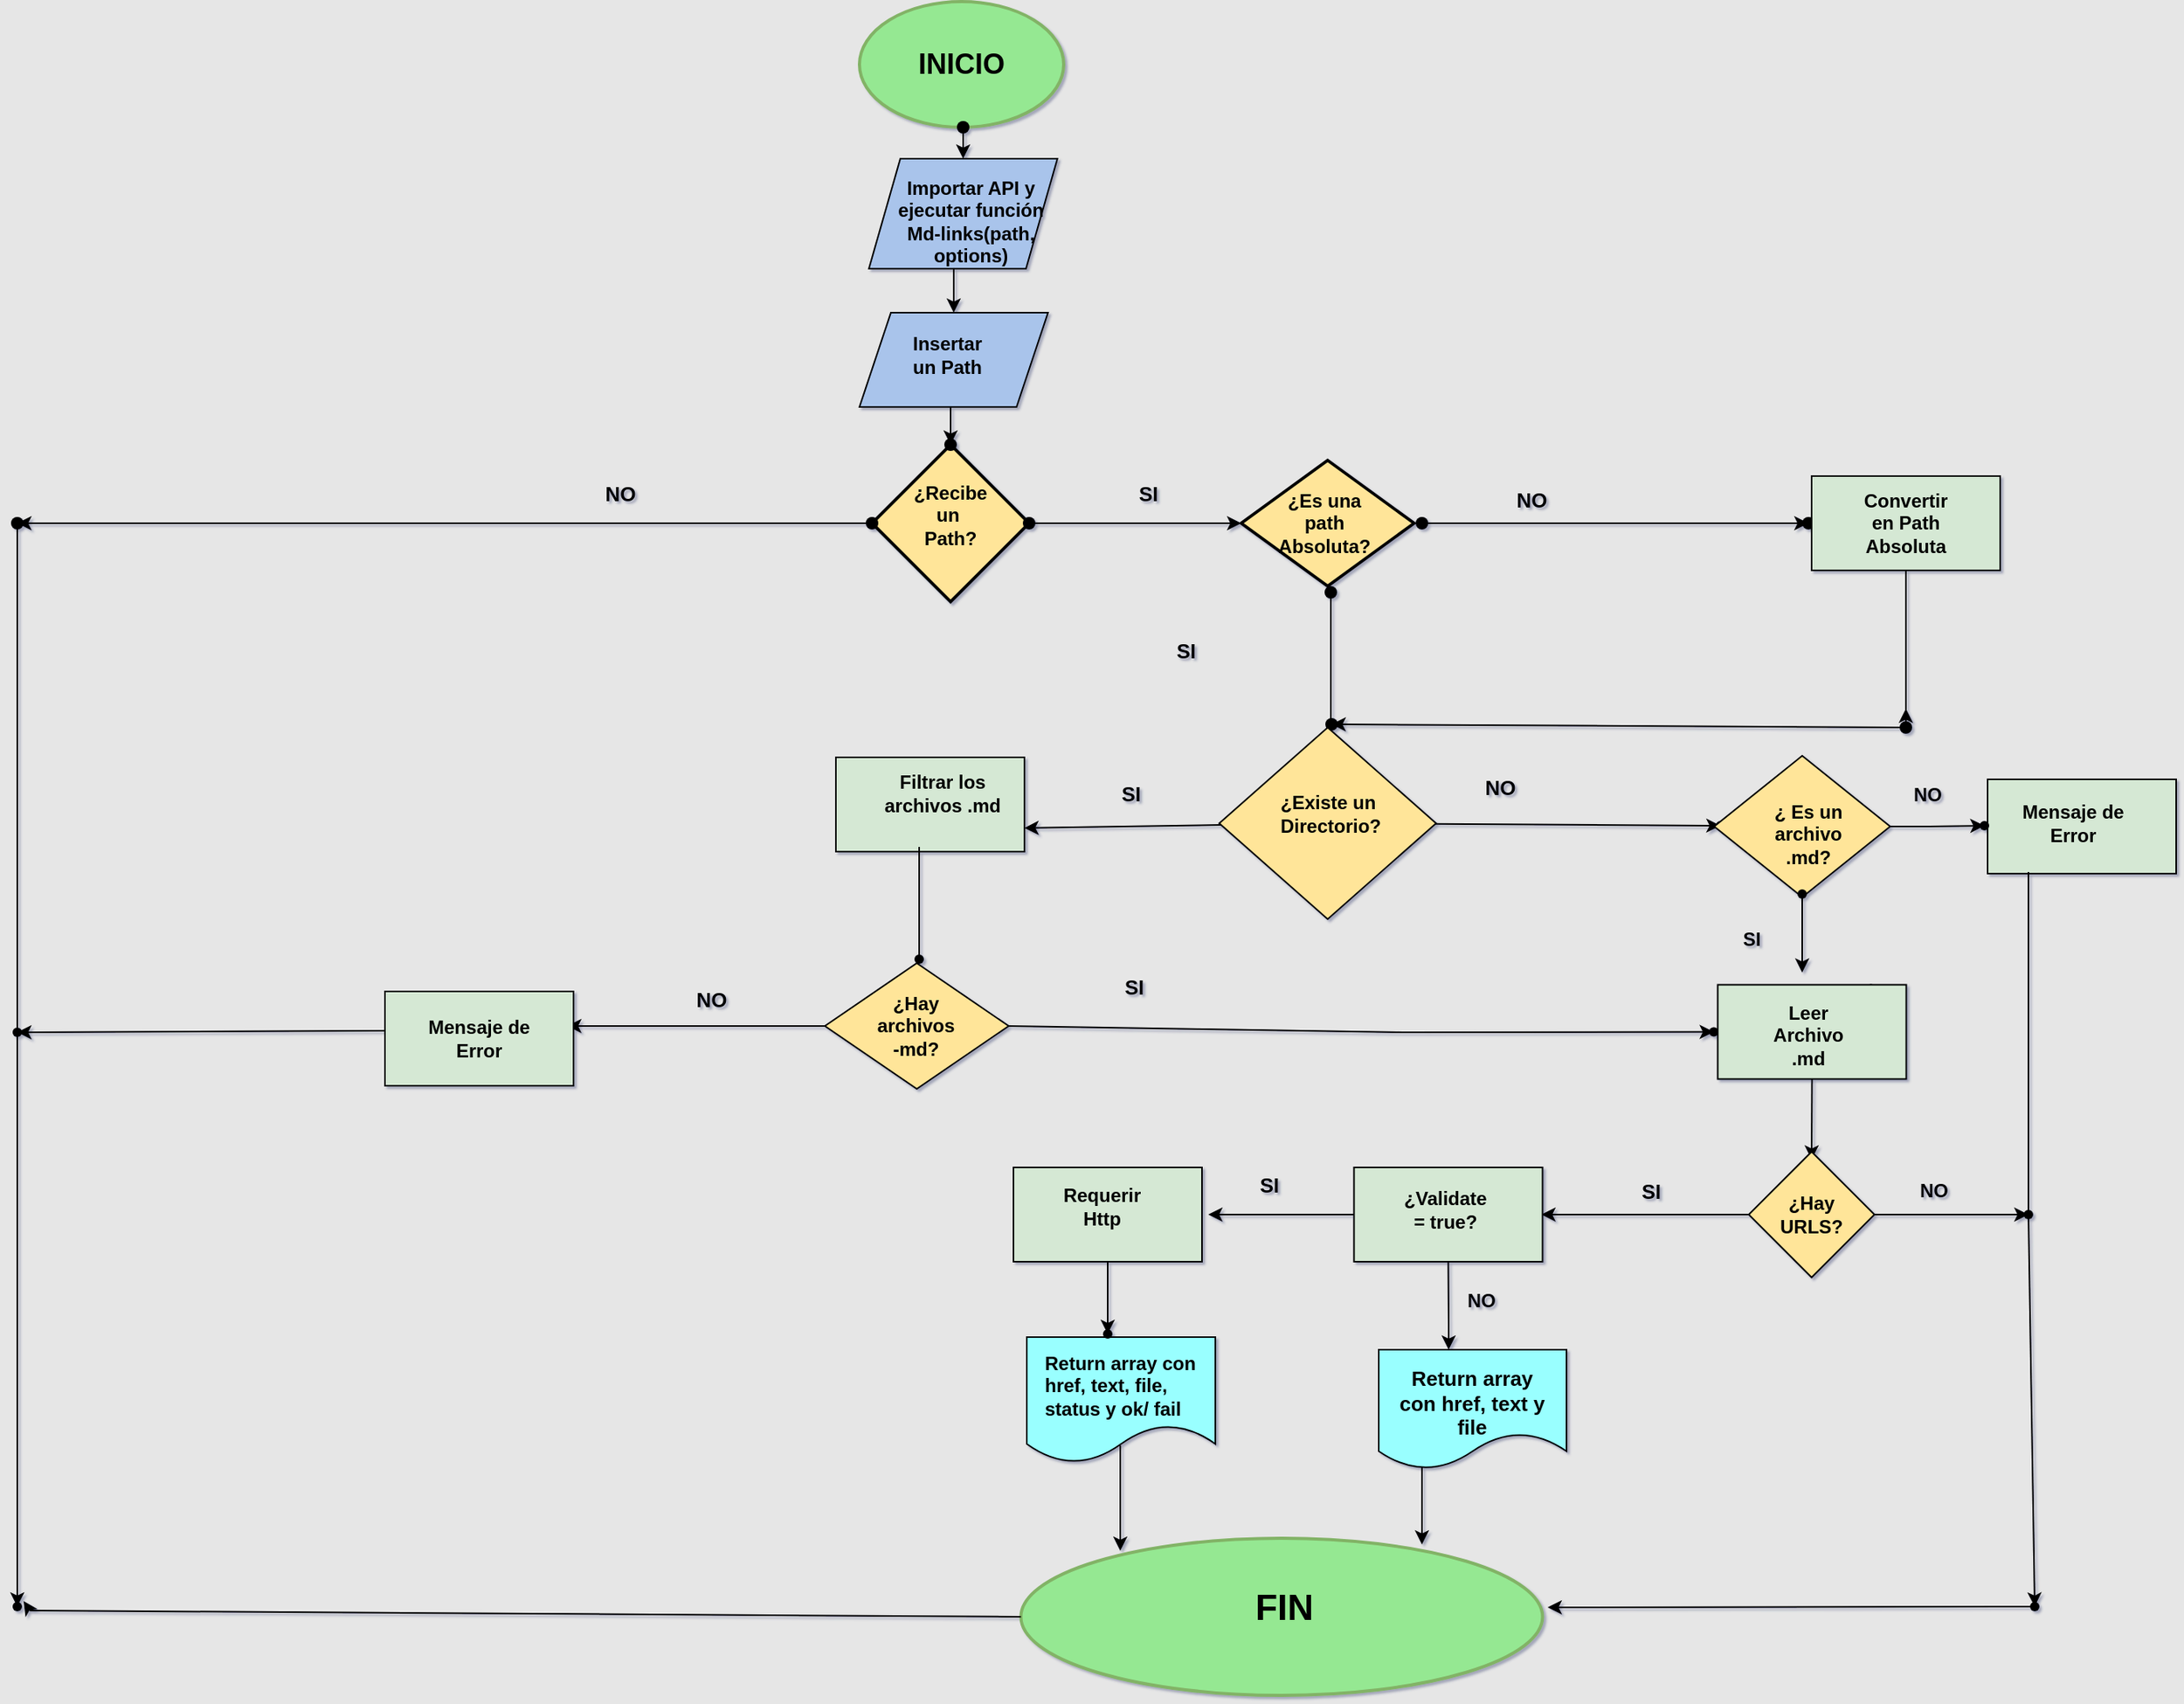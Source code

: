 <mxfile version="20.8.2" type="github"><diagram id="4uBhithEaKOChvmygIjh" name="Página-1"><mxGraphModel dx="1003" dy="444" grid="1" gridSize="4" guides="1" tooltips="1" connect="1" arrows="1" fold="1" page="1" pageScale="1" pageWidth="827" pageHeight="1169" background="#E6E6E6" math="0" shadow="1"><root><mxCell id="0"/><mxCell id="1" parent="0"/><mxCell id="wYP3zpVemESYOjO-u2jM-5" value="" style="strokeWidth=2;html=1;shape=mxgraph.flowchart.start_1;whiteSpace=wrap;strokeColor=#82B366;fontSize=18;fillColor=#95E892;" parent="1" vertex="1"><mxGeometry x="714" y="10" width="130" height="80" as="geometry"/></mxCell><mxCell id="wYP3zpVemESYOjO-u2jM-4" value="&lt;b&gt;INICIO&lt;/b&gt;" style="text;html=1;strokeColor=none;fillColor=none;align=center;verticalAlign=middle;whiteSpace=wrap;rounded=0;fontSize=18;" parent="1" vertex="1"><mxGeometry x="749" y="35" width="60" height="30" as="geometry"/></mxCell><mxCell id="EFZZFqq_b6-PX90Xw_G0-47" value="" style="edgeStyle=none;rounded=0;orthogonalLoop=1;jettySize=auto;html=1;" parent="1" target="EFZZFqq_b6-PX90Xw_G0-44" edge="1"><mxGeometry relative="1" as="geometry"><mxPoint x="772" y="268" as="sourcePoint"/></mxGeometry></mxCell><mxCell id="EFZZFqq_b6-PX90Xw_G0-1" value="" style="shape=parallelogram;perimeter=parallelogramPerimeter;whiteSpace=wrap;html=1;fixedSize=1;fillColor=#A9C4EB;" parent="1" vertex="1"><mxGeometry x="720" y="110" width="120" height="70" as="geometry"/></mxCell><mxCell id="lB-hHYoacfFAEORCvqxe-2" value="" style="edgeStyle=orthogonalEdgeStyle;rounded=0;orthogonalLoop=1;jettySize=auto;html=1;exitX=0.5;exitY=1;exitDx=0;exitDy=0;" edge="1" parent="1" source="EFZZFqq_b6-PX90Xw_G0-1" target="lB-hHYoacfFAEORCvqxe-1"><mxGeometry relative="1" as="geometry"><mxPoint x="774" y="196" as="sourcePoint"/><Array as="points"><mxPoint x="774" y="180"/></Array></mxGeometry></mxCell><mxCell id="EFZZFqq_b6-PX90Xw_G0-3" value="Importar API y ejecutar función Md-links(path, options)" style="text;html=1;strokeColor=none;fillColor=none;align=center;verticalAlign=middle;whiteSpace=wrap;rounded=0;fontStyle=1;" parent="1" vertex="1"><mxGeometry x="730" y="135" width="110" height="30" as="geometry"/></mxCell><mxCell id="EFZZFqq_b6-PX90Xw_G0-16" value="" style="edgeStyle=orthogonalEdgeStyle;rounded=0;orthogonalLoop=1;jettySize=auto;html=1;exitX=0.566;exitY=0.277;exitDx=0;exitDy=0;exitPerimeter=0;" parent="1" source="EFZZFqq_b6-PX90Xw_G0-48" target="EFZZFqq_b6-PX90Xw_G0-15" edge="1"><mxGeometry relative="1" as="geometry"><mxPoint x="692" y="342" as="sourcePoint"/></mxGeometry></mxCell><mxCell id="EFZZFqq_b6-PX90Xw_G0-11" value="" style="strokeWidth=2;html=1;shape=mxgraph.flowchart.decision;whiteSpace=wrap;fillColor=#FFE599;" parent="1" vertex="1"><mxGeometry x="722" y="292" width="100" height="100" as="geometry"/></mxCell><mxCell id="EFZZFqq_b6-PX90Xw_G0-13" value="&lt;span style=&quot;font-weight: 700;&quot;&gt;¿&lt;/span&gt;&lt;b&gt;Recibe un&amp;nbsp;&lt;br&gt;Path?&lt;/b&gt;" style="text;html=1;strokeColor=none;fillColor=none;align=center;verticalAlign=middle;whiteSpace=wrap;rounded=0;" parent="1" vertex="1"><mxGeometry x="742" y="322" width="60" height="30" as="geometry"/></mxCell><mxCell id="EFZZFqq_b6-PX90Xw_G0-32" style="rounded=0;orthogonalLoop=1;jettySize=auto;html=1;startArrow=none;" parent="1" edge="1"><mxGeometry relative="1" as="geometry"><mxPoint x="182" y="1028" as="targetPoint"/><mxPoint x="186" y="1034.0" as="sourcePoint"/></mxGeometry></mxCell><mxCell id="EFZZFqq_b6-PX90Xw_G0-15" value="" style="shape=waypoint;size=6;pointerEvents=1;points=[];fillColor=#FFE599;resizable=0;rotatable=0;perimeter=centerPerimeter;snapToPoint=1;strokeWidth=2;" parent="1" vertex="1"><mxGeometry x="168" y="332" width="20" height="20" as="geometry"/></mxCell><mxCell id="EFZZFqq_b6-PX90Xw_G0-27" value="" style="edgeStyle=orthogonalEdgeStyle;rounded=0;orthogonalLoop=1;jettySize=auto;html=1;entryX=0;entryY=0.5;entryDx=0;entryDy=0;" parent="1" source="EFZZFqq_b6-PX90Xw_G0-21" target="EFZZFqq_b6-PX90Xw_G0-26" edge="1"><mxGeometry relative="1" as="geometry"><mxPoint x="892" y="342" as="targetPoint"/></mxGeometry></mxCell><mxCell id="EFZZFqq_b6-PX90Xw_G0-21" value="" style="shape=waypoint;size=6;pointerEvents=1;points=[];fillColor=#FFE599;resizable=0;rotatable=0;perimeter=centerPerimeter;snapToPoint=1;strokeWidth=2;" parent="1" vertex="1"><mxGeometry x="812" y="332" width="20" height="20" as="geometry"/></mxCell><mxCell id="EFZZFqq_b6-PX90Xw_G0-24" value="&lt;b style=&quot;font-size: 13px;&quot;&gt;NO&lt;/b&gt;" style="text;html=1;strokeColor=none;fillColor=none;align=center;verticalAlign=middle;whiteSpace=wrap;rounded=0;fontSize=13;" parent="1" vertex="1"><mxGeometry x="532" y="308" width="60" height="30" as="geometry"/></mxCell><mxCell id="EFZZFqq_b6-PX90Xw_G0-26" value="" style="rhombus;whiteSpace=wrap;html=1;fillColor=#FFE599;strokeWidth=2;" parent="1" vertex="1"><mxGeometry x="957" y="302" width="110" height="80" as="geometry"/></mxCell><mxCell id="EFZZFqq_b6-PX90Xw_G0-31" value="SI" style="text;html=1;strokeColor=none;fillColor=none;align=center;verticalAlign=middle;whiteSpace=wrap;rounded=0;fontStyle=1;fontSize=13;" parent="1" vertex="1"><mxGeometry x="868" y="308" width="60" height="30" as="geometry"/></mxCell><mxCell id="EFZZFqq_b6-PX90Xw_G0-44" value="" style="shape=waypoint;size=6;pointerEvents=1;points=[];fillColor=#FFE599;resizable=0;rotatable=0;perimeter=centerPerimeter;snapToPoint=1;strokeWidth=2;" parent="1" vertex="1"><mxGeometry x="762" y="282" width="20" height="20" as="geometry"/></mxCell><mxCell id="EFZZFqq_b6-PX90Xw_G0-48" value="" style="shape=waypoint;size=6;pointerEvents=1;points=[];fillColor=#FFE599;resizable=0;rotatable=0;perimeter=centerPerimeter;snapToPoint=1;strokeWidth=2;" parent="1" vertex="1"><mxGeometry x="712" y="332" width="20" height="20" as="geometry"/></mxCell><mxCell id="EFZZFqq_b6-PX90Xw_G0-52" value="" style="edgeStyle=none;rounded=0;orthogonalLoop=1;jettySize=auto;html=1;" parent="1" source="EFZZFqq_b6-PX90Xw_G0-51" target="EFZZFqq_b6-PX90Xw_G0-1" edge="1"><mxGeometry relative="1" as="geometry"/></mxCell><mxCell id="EFZZFqq_b6-PX90Xw_G0-51" value="" style="shape=waypoint;size=6;pointerEvents=1;points=[];fillColor=#FFE599;resizable=0;rotatable=0;perimeter=centerPerimeter;snapToPoint=1;strokeWidth=2;" parent="1" vertex="1"><mxGeometry x="770" y="80" width="20" height="20" as="geometry"/></mxCell><mxCell id="EFZZFqq_b6-PX90Xw_G0-53" value="¿Es una path Absoluta?" style="text;html=1;strokeColor=none;fillColor=none;align=center;verticalAlign=middle;whiteSpace=wrap;rounded=0;fontStyle=1;" parent="1" vertex="1"><mxGeometry x="979.5" y="327" width="60" height="30" as="geometry"/></mxCell><mxCell id="EFZZFqq_b6-PX90Xw_G0-55" style="edgeStyle=none;rounded=0;orthogonalLoop=1;jettySize=auto;html=1;exitX=0.5;exitY=1;exitDx=0;exitDy=0;" parent="1" source="EFZZFqq_b6-PX90Xw_G0-26" target="EFZZFqq_b6-PX90Xw_G0-26" edge="1"><mxGeometry relative="1" as="geometry"/></mxCell><mxCell id="EFZZFqq_b6-PX90Xw_G0-65" value="" style="edgeStyle=none;rounded=0;orthogonalLoop=1;jettySize=auto;html=1;startArrow=none;" parent="1" source="EFZZFqq_b6-PX90Xw_G0-64" edge="1"><mxGeometry relative="1" as="geometry"><mxPoint x="1014.5" y="470" as="targetPoint"/></mxGeometry></mxCell><mxCell id="EFZZFqq_b6-PX90Xw_G0-125" value="" style="edgeStyle=none;rounded=0;orthogonalLoop=1;jettySize=auto;html=1;" parent="1" source="EFZZFqq_b6-PX90Xw_G0-58" target="EFZZFqq_b6-PX90Xw_G0-92" edge="1"><mxGeometry relative="1" as="geometry"/></mxCell><mxCell id="EFZZFqq_b6-PX90Xw_G0-58" value="" style="shape=waypoint;size=6;pointerEvents=1;points=[];fillColor=#FFE599;resizable=0;rotatable=0;perimeter=centerPerimeter;snapToPoint=1;strokeWidth=2;" parent="1" vertex="1"><mxGeometry x="1004" y="376" width="20" height="20" as="geometry"/></mxCell><mxCell id="EFZZFqq_b6-PX90Xw_G0-61" value="" style="edgeStyle=none;rounded=0;orthogonalLoop=1;jettySize=auto;html=1;startArrow=none;" parent="1" source="EFZZFqq_b6-PX90Xw_G0-59" target="EFZZFqq_b6-PX90Xw_G0-60" edge="1"><mxGeometry relative="1" as="geometry"><mxPoint x="1076" y="342" as="sourcePoint"/></mxGeometry></mxCell><mxCell id="EFZZFqq_b6-PX90Xw_G0-60" value="" style="shape=waypoint;size=6;pointerEvents=1;points=[];fillColor=#FFE599;resizable=0;rotatable=0;perimeter=centerPerimeter;snapToPoint=1;strokeWidth=2;" parent="1" vertex="1"><mxGeometry x="1308" y="332" width="20" height="20" as="geometry"/></mxCell><mxCell id="EFZZFqq_b6-PX90Xw_G0-63" value="&lt;b style=&quot;font-size: 13px;&quot;&gt;NO&lt;/b&gt;" style="text;html=1;strokeColor=none;fillColor=none;align=center;verticalAlign=middle;whiteSpace=wrap;rounded=0;fontSize=13;" parent="1" vertex="1"><mxGeometry x="1112" y="312" width="60" height="30" as="geometry"/></mxCell><mxCell id="EFZZFqq_b6-PX90Xw_G0-66" value="SI" style="text;html=1;strokeColor=none;fillColor=none;align=center;verticalAlign=middle;whiteSpace=wrap;rounded=0;fontStyle=1;fontSize=13;" parent="1" vertex="1"><mxGeometry x="892" y="408" width="60" height="30" as="geometry"/></mxCell><mxCell id="EFZZFqq_b6-PX90Xw_G0-64" value="" style="shape=waypoint;size=6;pointerEvents=1;points=[];fillColor=#FFE599;resizable=0;rotatable=0;perimeter=centerPerimeter;snapToPoint=1;strokeWidth=2;" parent="1" vertex="1"><mxGeometry x="1004.5" y="460" width="20" height="20" as="geometry"/></mxCell><mxCell id="EFZZFqq_b6-PX90Xw_G0-85" value="" style="edgeStyle=none;rounded=0;orthogonalLoop=1;jettySize=auto;html=1;entryX=0.72;entryY=0.611;entryDx=0;entryDy=0;entryPerimeter=0;" parent="1" source="EFZZFqq_b6-PX90Xw_G0-68" target="EFZZFqq_b6-PX90Xw_G0-64" edge="1"><mxGeometry relative="1" as="geometry"><mxPoint x="967" y="452" as="targetPoint"/></mxGeometry></mxCell><mxCell id="EFZZFqq_b6-PX90Xw_G0-79" value="" style="strokeWidth=2;html=1;shape=mxgraph.flowchart.start_1;whiteSpace=wrap;strokeColor=#82B366;fontSize=18;fillColor=#95E892;" parent="1" vertex="1"><mxGeometry x="816.75" y="988" width="332" height="100" as="geometry"/></mxCell><mxCell id="EFZZFqq_b6-PX90Xw_G0-80" value="FIN" style="text;html=1;strokeColor=none;fillColor=none;align=center;verticalAlign=middle;whiteSpace=wrap;rounded=0;fontStyle=1;fontSize=23;" parent="1" vertex="1"><mxGeometry x="920.75" y="1003" width="127.25" height="57" as="geometry"/></mxCell><mxCell id="EFZZFqq_b6-PX90Xw_G0-81" value="" style="rounded=0;whiteSpace=wrap;html=1;fillColor=#D5E8D4;" parent="1" vertex="1"><mxGeometry x="1320" y="312" width="120" height="60" as="geometry"/></mxCell><mxCell id="EFZZFqq_b6-PX90Xw_G0-83" value="" style="edgeStyle=none;rounded=0;orthogonalLoop=1;jettySize=auto;html=1;startArrow=none;" parent="1" source="EFZZFqq_b6-PX90Xw_G0-68" edge="1"><mxGeometry relative="1" as="geometry"><mxPoint x="1380" y="460" as="targetPoint"/></mxGeometry></mxCell><mxCell id="EFZZFqq_b6-PX90Xw_G0-82" value="Convertir en Path Absoluta" style="text;html=1;strokeColor=none;fillColor=none;align=center;verticalAlign=middle;whiteSpace=wrap;rounded=0;fontStyle=1;" parent="1" vertex="1"><mxGeometry x="1345" y="327" width="70" height="30" as="geometry"/></mxCell><mxCell id="EFZZFqq_b6-PX90Xw_G0-87" value="&lt;b&gt;El directorio existe?&lt;/b&gt;" style="text;html=1;strokeColor=none;fillColor=none;align=center;verticalAlign=middle;whiteSpace=wrap;rounded=0;" parent="1" vertex="1"><mxGeometry x="984.5" y="490" width="60" height="30" as="geometry"/></mxCell><mxCell id="EFZZFqq_b6-PX90Xw_G0-94" value="" style="edgeStyle=none;rounded=0;orthogonalLoop=1;jettySize=auto;html=1;" parent="1" source="EFZZFqq_b6-PX90Xw_G0-86" target="EFZZFqq_b6-PX90Xw_G0-93" edge="1"><mxGeometry relative="1" as="geometry"/></mxCell><mxCell id="EFZZFqq_b6-PX90Xw_G0-96" value="" style="edgeStyle=none;rounded=0;orthogonalLoop=1;jettySize=auto;html=1;entryX=1;entryY=0.75;entryDx=0;entryDy=0;" parent="1" source="EFZZFqq_b6-PX90Xw_G0-86" target="EFZZFqq_b6-PX90Xw_G0-110" edge="1"><mxGeometry relative="1" as="geometry"/></mxCell><mxCell id="EFZZFqq_b6-PX90Xw_G0-86" value="" style="rhombus;whiteSpace=wrap;html=1;fillColor=#FFE599;" parent="1" vertex="1"><mxGeometry x="943" y="472" width="138" height="122" as="geometry"/></mxCell><mxCell id="EFZZFqq_b6-PX90Xw_G0-92" value="&lt;span style=&quot;font-weight: 700;&quot;&gt;¿&lt;/span&gt;&lt;b&gt;Existe un&amp;nbsp;&lt;br&gt;Directorio?&lt;/b&gt;" style="text;html=1;strokeColor=none;fillColor=none;align=center;verticalAlign=middle;whiteSpace=wrap;rounded=0;" parent="1" vertex="1"><mxGeometry x="980.25" y="502" width="67.5" height="49" as="geometry"/></mxCell><mxCell id="EFZZFqq_b6-PX90Xw_G0-93" value="" style="shape=waypoint;size=6;pointerEvents=1;points=[];fillColor=#FFE599;resizable=0;rotatable=0;perimeter=centerPerimeter;snapToPoint=1;" parent="1" vertex="1"><mxGeometry x="1252" y="524.5" width="20" height="20" as="geometry"/></mxCell><mxCell id="EFZZFqq_b6-PX90Xw_G0-97" value="SI" style="text;html=1;strokeColor=none;fillColor=none;align=center;verticalAlign=middle;whiteSpace=wrap;rounded=0;fontStyle=1;fontSize=13;" parent="1" vertex="1"><mxGeometry x="857" y="498.5" width="60" height="30" as="geometry"/></mxCell><mxCell id="EFZZFqq_b6-PX90Xw_G0-98" value="&lt;b style=&quot;font-size: 13px;&quot;&gt;NO&lt;/b&gt;" style="text;html=1;strokeColor=none;fillColor=none;align=center;verticalAlign=middle;whiteSpace=wrap;rounded=0;fontSize=13;" parent="1" vertex="1"><mxGeometry x="1092" y="494.5" width="60" height="30" as="geometry"/></mxCell><mxCell id="EFZZFqq_b6-PX90Xw_G0-222" value="" style="edgeStyle=orthogonalEdgeStyle;rounded=0;orthogonalLoop=1;jettySize=auto;html=1;fontSize=13;" parent="1" source="EFZZFqq_b6-PX90Xw_G0-99" target="EFZZFqq_b6-PX90Xw_G0-221" edge="1"><mxGeometry relative="1" as="geometry"/></mxCell><mxCell id="EFZZFqq_b6-PX90Xw_G0-99" value="" style="rhombus;whiteSpace=wrap;html=1;fillColor=#FFE599;" parent="1" vertex="1"><mxGeometry x="1258" y="490" width="112" height="90" as="geometry"/></mxCell><mxCell id="EFZZFqq_b6-PX90Xw_G0-100" value="¿ Es un archivo .md?" style="text;html=1;strokeColor=none;fillColor=none;align=center;verticalAlign=middle;whiteSpace=wrap;rounded=0;fontStyle=1;" parent="1" vertex="1"><mxGeometry x="1292" y="512" width="52" height="56" as="geometry"/></mxCell><mxCell id="EFZZFqq_b6-PX90Xw_G0-106" value="" style="edgeStyle=none;rounded=0;orthogonalLoop=1;jettySize=auto;html=1;" parent="1" source="EFZZFqq_b6-PX90Xw_G0-102" edge="1"><mxGeometry relative="1" as="geometry"><mxPoint x="1314" y="628" as="targetPoint"/></mxGeometry></mxCell><mxCell id="EFZZFqq_b6-PX90Xw_G0-102" value="" style="shape=waypoint;size=6;pointerEvents=1;points=[];fillColor=#FFE599;resizable=0;rotatable=0;perimeter=centerPerimeter;snapToPoint=1;" parent="1" vertex="1"><mxGeometry x="1304" y="568" width="20" height="20" as="geometry"/></mxCell><mxCell id="EFZZFqq_b6-PX90Xw_G0-107" value="&lt;b&gt;NO&lt;/b&gt;" style="text;html=1;strokeColor=none;fillColor=none;align=center;verticalAlign=middle;whiteSpace=wrap;rounded=0;" parent="1" vertex="1"><mxGeometry x="1364" y="500" width="60" height="30" as="geometry"/></mxCell><mxCell id="EFZZFqq_b6-PX90Xw_G0-108" value="" style="shape=waypoint;size=6;pointerEvents=1;points=[];fillColor=#FFE599;resizable=0;rotatable=0;perimeter=centerPerimeter;snapToPoint=1;" parent="1" vertex="1"><mxGeometry x="1347.75" y="628.25" width="20" height="20" as="geometry"/></mxCell><mxCell id="EFZZFqq_b6-PX90Xw_G0-118" value="" style="edgeStyle=none;rounded=0;orthogonalLoop=1;jettySize=auto;html=1;startArrow=none;" parent="1" edge="1"><mxGeometry relative="1" as="geometry"><mxPoint x="769" y="627" as="sourcePoint"/><mxPoint x="769" y="627" as="targetPoint"/></mxGeometry></mxCell><mxCell id="EFZZFqq_b6-PX90Xw_G0-110" value="" style="rounded=0;whiteSpace=wrap;html=1;fillColor=#D5E8D4;" parent="1" vertex="1"><mxGeometry x="699" y="491" width="120" height="60" as="geometry"/></mxCell><mxCell id="EFZZFqq_b6-PX90Xw_G0-113" value="Filtrar los archivos .md" style="text;html=1;strokeColor=none;fillColor=none;align=center;verticalAlign=middle;whiteSpace=wrap;rounded=0;fontStyle=1;" parent="1" vertex="1"><mxGeometry x="722" y="500" width="90" height="27" as="geometry"/></mxCell><mxCell id="EFZZFqq_b6-PX90Xw_G0-119" value="" style="rhombus;whiteSpace=wrap;html=1;fillColor=#FFE599;" parent="1" vertex="1"><mxGeometry x="692" y="622" width="117" height="80" as="geometry"/></mxCell><mxCell id="EFZZFqq_b6-PX90Xw_G0-128" value="" style="edgeStyle=none;rounded=0;orthogonalLoop=1;jettySize=auto;html=1;exitX=1;exitY=0.5;exitDx=0;exitDy=0;" parent="1" source="EFZZFqq_b6-PX90Xw_G0-119" target="EFZZFqq_b6-PX90Xw_G0-127" edge="1"><mxGeometry relative="1" as="geometry"><Array as="points"><mxPoint x="1060" y="666"/></Array></mxGeometry></mxCell><mxCell id="EFZZFqq_b6-PX90Xw_G0-135" value="" style="edgeStyle=none;rounded=0;orthogonalLoop=1;jettySize=auto;html=1;startArrow=none;" parent="1" target="EFZZFqq_b6-PX90Xw_G0-134" edge="1"><mxGeometry relative="1" as="geometry"><mxPoint x="412" y="665" as="sourcePoint"/></mxGeometry></mxCell><mxCell id="EFZZFqq_b6-PX90Xw_G0-210" value="" style="edgeStyle=orthogonalEdgeStyle;rounded=0;orthogonalLoop=1;jettySize=auto;html=1;fontSize=13;" parent="1" edge="1"><mxGeometry relative="1" as="geometry"><mxPoint x="692" y="662" as="sourcePoint"/><mxPoint x="528" y="662" as="targetPoint"/></mxGeometry></mxCell><mxCell id="EFZZFqq_b6-PX90Xw_G0-120" value="&lt;b&gt;¿Hay archivos&lt;br&gt;-md?&lt;/b&gt;" style="text;html=1;strokeColor=none;fillColor=none;align=center;verticalAlign=middle;whiteSpace=wrap;rounded=0;" parent="1" vertex="1"><mxGeometry x="732" y="647" width="36" height="30" as="geometry"/></mxCell><mxCell id="EFZZFqq_b6-PX90Xw_G0-122" value="" style="edgeStyle=none;rounded=0;orthogonalLoop=1;jettySize=auto;html=1;endArrow=none;entryX=-0.042;entryY=0.18;entryDx=0;entryDy=0;entryPerimeter=0;" parent="1" target="EFZZFqq_b6-PX90Xw_G0-117" edge="1"><mxGeometry relative="1" as="geometry"><mxPoint x="752" y="548" as="sourcePoint"/><mxPoint x="769" y="582" as="targetPoint"/></mxGeometry></mxCell><mxCell id="EFZZFqq_b6-PX90Xw_G0-117" value="" style="shape=waypoint;size=6;pointerEvents=1;points=[];fillColor=#D5E8D4;resizable=0;rotatable=0;perimeter=centerPerimeter;snapToPoint=1;rounded=0;" parent="1" vertex="1"><mxGeometry x="742" y="609.5" width="20" height="20" as="geometry"/></mxCell><mxCell id="EFZZFqq_b6-PX90Xw_G0-127" value="" style="shape=waypoint;size=6;pointerEvents=1;points=[];fillColor=none;resizable=0;rotatable=0;perimeter=centerPerimeter;snapToPoint=1;" parent="1" vertex="1"><mxGeometry x="1247.75" y="655.75" width="20" height="20" as="geometry"/></mxCell><mxCell id="EFZZFqq_b6-PX90Xw_G0-129" value="" style="rounded=0;whiteSpace=wrap;html=1;fillColor=#D5E8D4;" parent="1" vertex="1"><mxGeometry x="1260.25" y="635.75" width="120" height="60" as="geometry"/></mxCell><mxCell id="EFZZFqq_b6-PX90Xw_G0-142" value="" style="edgeStyle=none;rounded=0;orthogonalLoop=1;jettySize=auto;html=1;exitX=0.5;exitY=1;exitDx=0;exitDy=0;" parent="1" source="EFZZFqq_b6-PX90Xw_G0-129" target="EFZZFqq_b6-PX90Xw_G0-141" edge="1"><mxGeometry relative="1" as="geometry"><mxPoint x="1072" y="688" as="sourcePoint"/></mxGeometry></mxCell><mxCell id="EFZZFqq_b6-PX90Xw_G0-130" value="&lt;b&gt;Leer Archivo .md&lt;/b&gt;" style="text;html=1;strokeColor=none;fillColor=none;align=center;verticalAlign=middle;whiteSpace=wrap;rounded=0;" parent="1" vertex="1"><mxGeometry x="1287.75" y="653.25" width="60" height="30" as="geometry"/></mxCell><mxCell id="EFZZFqq_b6-PX90Xw_G0-132" value="SI" style="text;html=1;strokeColor=none;fillColor=none;align=center;verticalAlign=middle;whiteSpace=wrap;rounded=0;fontStyle=1;fontSize=13;" parent="1" vertex="1"><mxGeometry x="859" y="622" width="60" height="30" as="geometry"/></mxCell><mxCell id="EFZZFqq_b6-PX90Xw_G0-133" value="SI" style="text;html=1;strokeColor=none;fillColor=none;align=center;verticalAlign=middle;whiteSpace=wrap;rounded=0;fontStyle=1;" parent="1" vertex="1"><mxGeometry x="1252" y="592" width="60" height="30" as="geometry"/></mxCell><mxCell id="EFZZFqq_b6-PX90Xw_G0-136" value="&lt;b style=&quot;font-size: 13px;&quot;&gt;NO&lt;/b&gt;" style="text;html=1;strokeColor=none;fillColor=none;align=center;verticalAlign=middle;whiteSpace=wrap;rounded=0;fontSize=13;" parent="1" vertex="1"><mxGeometry x="596" y="629.5" width="48" height="30" as="geometry"/></mxCell><mxCell id="EFZZFqq_b6-PX90Xw_G0-139" value="" style="rounded=0;whiteSpace=wrap;html=1;fillColor=#D5E8D4;" parent="1" vertex="1"><mxGeometry x="412" y="640" width="120" height="60" as="geometry"/></mxCell><mxCell id="EFZZFqq_b6-PX90Xw_G0-140" value="&lt;b&gt;Mensaje de Error&lt;/b&gt;" style="text;html=1;strokeColor=none;fillColor=none;align=center;verticalAlign=middle;whiteSpace=wrap;rounded=0;" parent="1" vertex="1"><mxGeometry x="432" y="650" width="80" height="40" as="geometry"/></mxCell><mxCell id="EFZZFqq_b6-PX90Xw_G0-141" value="" style="shape=waypoint;size=6;pointerEvents=1;points=[];fillColor=none;resizable=0;rotatable=0;perimeter=centerPerimeter;snapToPoint=1;" parent="1" vertex="1"><mxGeometry x="1310" y="737" width="20" height="20" as="geometry"/></mxCell><mxCell id="EFZZFqq_b6-PX90Xw_G0-147" value="" style="edgeStyle=none;rounded=0;orthogonalLoop=1;jettySize=auto;html=1;" parent="1" source="EFZZFqq_b6-PX90Xw_G0-143" target="EFZZFqq_b6-PX90Xw_G0-146" edge="1"><mxGeometry relative="1" as="geometry"/></mxCell><mxCell id="EFZZFqq_b6-PX90Xw_G0-143" value="" style="rhombus;whiteSpace=wrap;html=1;fillColor=#FFE599;" parent="1" vertex="1"><mxGeometry x="1280" y="742" width="80" height="80" as="geometry"/></mxCell><mxCell id="EFZZFqq_b6-PX90Xw_G0-157" value="" style="edgeStyle=none;rounded=0;orthogonalLoop=1;jettySize=auto;html=1;exitX=0;exitY=0.5;exitDx=0;exitDy=0;" parent="1" source="EFZZFqq_b6-PX90Xw_G0-143" edge="1"><mxGeometry relative="1" as="geometry"><mxPoint x="1039.5" y="762" as="sourcePoint"/><mxPoint x="1148" y="782" as="targetPoint"/><Array as="points"><mxPoint x="1208" y="782"/></Array></mxGeometry></mxCell><mxCell id="EFZZFqq_b6-PX90Xw_G0-144" value="&lt;b&gt;¿Hay URLS?&lt;/b&gt;" style="text;html=1;strokeColor=none;fillColor=none;align=center;verticalAlign=middle;whiteSpace=wrap;rounded=0;" parent="1" vertex="1"><mxGeometry x="1290" y="767" width="60" height="30" as="geometry"/></mxCell><mxCell id="EFZZFqq_b6-PX90Xw_G0-148" value="&lt;b&gt;NO&lt;/b&gt;" style="text;html=1;strokeColor=none;fillColor=none;align=center;verticalAlign=middle;whiteSpace=wrap;rounded=0;" parent="1" vertex="1"><mxGeometry x="1367.75" y="752" width="60" height="30" as="geometry"/></mxCell><mxCell id="EFZZFqq_b6-PX90Xw_G0-149" value="" style="rounded=0;whiteSpace=wrap;html=1;fillColor=#D5E8D4;" parent="1" vertex="1"><mxGeometry x="1432" y="505" width="120" height="60" as="geometry"/></mxCell><mxCell id="EFZZFqq_b6-PX90Xw_G0-153" value="" style="edgeStyle=none;rounded=0;orthogonalLoop=1;jettySize=auto;html=1;exitDx=0;exitDy=0;exitPerimeter=0;startArrow=none;entryX=0.173;entryY=0.705;entryDx=0;entryDy=0;entryPerimeter=0;" parent="1" source="EFZZFqq_b6-PX90Xw_G0-146" target="EFZZFqq_b6-PX90Xw_G0-152" edge="1"><mxGeometry x="0.368" y="-12" relative="1" as="geometry"><mxPoint x="1215" y="792" as="sourcePoint"/><mxPoint x="1444" y="1032" as="targetPoint"/><mxPoint as="offset"/></mxGeometry></mxCell><mxCell id="EFZZFqq_b6-PX90Xw_G0-150" value="&lt;b&gt;Mensaje de Error&lt;/b&gt;" style="text;html=1;strokeColor=none;fillColor=none;align=center;verticalAlign=middle;whiteSpace=wrap;rounded=0;" parent="1" vertex="1"><mxGeometry x="1444" y="518" width="85" height="30" as="geometry"/></mxCell><mxCell id="EFZZFqq_b6-PX90Xw_G0-155" value="" style="edgeStyle=none;rounded=0;orthogonalLoop=1;jettySize=auto;html=1;exitX=0.298;exitY=1.269;exitDx=0;exitDy=0;exitPerimeter=0;" parent="1" source="EFZZFqq_b6-PX90Xw_G0-152" edge="1"><mxGeometry relative="1" as="geometry"><mxPoint x="1152" y="1032" as="targetPoint"/></mxGeometry></mxCell><mxCell id="EFZZFqq_b6-PX90Xw_G0-152" value="" style="shape=waypoint;size=6;pointerEvents=1;points=[];fillColor=none;resizable=0;rotatable=0;perimeter=centerPerimeter;snapToPoint=1;" parent="1" vertex="1"><mxGeometry x="1452" y="1021.5" width="20" height="20" as="geometry"/></mxCell><mxCell id="EFZZFqq_b6-PX90Xw_G0-158" value="SI" style="text;html=1;strokeColor=none;fillColor=none;align=center;verticalAlign=middle;whiteSpace=wrap;rounded=0;fontStyle=1;fontSize=13;" parent="1" vertex="1"><mxGeometry x="1187.75" y="752" width="60" height="30" as="geometry"/></mxCell><mxCell id="EFZZFqq_b6-PX90Xw_G0-175" value="" style="edgeStyle=none;rounded=0;orthogonalLoop=1;jettySize=auto;html=1;exitX=0;exitY=0.5;exitDx=0;exitDy=0;" parent="1" source="EFZZFqq_b6-PX90Xw_G0-159" edge="1"><mxGeometry relative="1" as="geometry"><mxPoint x="1031.5" y="797" as="sourcePoint"/><mxPoint x="936" y="782" as="targetPoint"/><Array as="points"/></mxGeometry></mxCell><mxCell id="EFZZFqq_b6-PX90Xw_G0-159" value="" style="rounded=0;whiteSpace=wrap;html=1;fillColor=#D5E8D4;" parent="1" vertex="1"><mxGeometry x="1028.75" y="752" width="120" height="60" as="geometry"/></mxCell><mxCell id="EFZZFqq_b6-PX90Xw_G0-162" value="" style="edgeStyle=none;rounded=0;orthogonalLoop=1;jettySize=auto;html=1;exitX=0.5;exitY=1;exitDx=0;exitDy=0;" parent="1" source="EFZZFqq_b6-PX90Xw_G0-159" edge="1"><mxGeometry relative="1" as="geometry"><mxPoint x="882" y="792" as="sourcePoint"/><mxPoint x="1089" y="868" as="targetPoint"/><Array as="points"><mxPoint x="1089" y="852"/></Array></mxGeometry></mxCell><mxCell id="EFZZFqq_b6-PX90Xw_G0-160" value="¿Validate = true?" style="text;html=1;strokeColor=none;fillColor=none;align=center;verticalAlign=middle;whiteSpace=wrap;rounded=0;fontStyle=1" parent="1" vertex="1"><mxGeometry x="1060.5" y="761" width="51.5" height="36" as="geometry"/></mxCell><mxCell id="EFZZFqq_b6-PX90Xw_G0-161" value="" style="shape=waypoint;size=6;pointerEvents=1;points=[];fillColor=none;resizable=0;rotatable=0;perimeter=centerPerimeter;snapToPoint=1;" parent="1" vertex="1"><mxGeometry x="1084.5" y="900" width="20" height="20" as="geometry"/></mxCell><mxCell id="EFZZFqq_b6-PX90Xw_G0-165" value="&lt;b&gt;NO&lt;/b&gt;" style="text;html=1;strokeColor=none;fillColor=none;align=center;verticalAlign=middle;whiteSpace=wrap;rounded=0;" parent="1" vertex="1"><mxGeometry x="872" y="787" width="60" height="30" as="geometry"/></mxCell><mxCell id="EFZZFqq_b6-PX90Xw_G0-194" value="" style="edgeStyle=none;rounded=0;orthogonalLoop=1;jettySize=auto;html=1;fontSize=23;" parent="1" edge="1"><mxGeometry x="-0.833" y="-40" relative="1" as="geometry"><mxPoint x="1072" y="936" as="sourcePoint"/><mxPoint x="1072" y="992" as="targetPoint"/><mxPoint as="offset"/></mxGeometry></mxCell><mxCell id="EFZZFqq_b6-PX90Xw_G0-166" value="" style="shape=document;whiteSpace=wrap;html=1;boundedLbl=1;fillColor=#99FFFF;" parent="1" vertex="1"><mxGeometry x="1044.5" y="868" width="119.5" height="76" as="geometry"/></mxCell><mxCell id="EFZZFqq_b6-PX90Xw_G0-167" value="Return array con href, text y file" style="text;html=1;strokeColor=none;fillColor=none;align=center;verticalAlign=middle;whiteSpace=wrap;rounded=0;fontStyle=1;fontSize=13;" parent="1" vertex="1"><mxGeometry x="1054.25" y="884" width="100" height="36" as="geometry"/></mxCell><mxCell id="EFZZFqq_b6-PX90Xw_G0-176" value="SI" style="text;html=1;strokeColor=none;fillColor=none;align=center;verticalAlign=middle;whiteSpace=wrap;rounded=0;fontStyle=1;fontSize=13;" parent="1" vertex="1"><mxGeometry x="944.5" y="748" width="60" height="30" as="geometry"/></mxCell><mxCell id="EFZZFqq_b6-PX90Xw_G0-236" value="" style="edgeStyle=orthogonalEdgeStyle;rounded=0;orthogonalLoop=1;jettySize=auto;html=1;fontSize=13;" parent="1" source="EFZZFqq_b6-PX90Xw_G0-177" target="EFZZFqq_b6-PX90Xw_G0-235" edge="1"><mxGeometry relative="1" as="geometry"/></mxCell><mxCell id="EFZZFqq_b6-PX90Xw_G0-177" value="" style="rounded=0;whiteSpace=wrap;html=1;fillColor=#D5E8D4;" parent="1" vertex="1"><mxGeometry x="812" y="751.998" width="120" height="60" as="geometry"/></mxCell><mxCell id="EFZZFqq_b6-PX90Xw_G0-178" value="&lt;b&gt;Requerir&lt;br&gt;Http&lt;/b&gt;" style="text;html=1;strokeColor=none;fillColor=none;align=center;verticalAlign=middle;whiteSpace=wrap;rounded=0;" parent="1" vertex="1"><mxGeometry x="836" y="752" width="65" height="50" as="geometry"/></mxCell><mxCell id="EFZZFqq_b6-PX90Xw_G0-179" style="edgeStyle=none;rounded=0;orthogonalLoop=1;jettySize=auto;html=1;exitX=0;exitY=0.5;exitDx=0;exitDy=0;" parent="1" edge="1"><mxGeometry relative="1" as="geometry"><mxPoint x="819.5" y="781.998" as="sourcePoint"/><mxPoint x="819.5" y="781.998" as="targetPoint"/></mxGeometry></mxCell><mxCell id="EFZZFqq_b6-PX90Xw_G0-192" value="" style="edgeStyle=none;rounded=0;orthogonalLoop=1;jettySize=auto;html=1;fontSize=23;" parent="1" edge="1"><mxGeometry relative="1" as="geometry"><mxPoint x="880" y="929" as="sourcePoint"/><mxPoint x="880" y="996" as="targetPoint"/><Array as="points"/></mxGeometry></mxCell><mxCell id="EFZZFqq_b6-PX90Xw_G0-180" value="" style="shape=document;whiteSpace=wrap;html=1;boundedLbl=1;fillColor=#99FFFF;" parent="1" vertex="1"><mxGeometry x="820.5" y="860" width="120" height="80" as="geometry"/></mxCell><mxCell id="EFZZFqq_b6-PX90Xw_G0-183" value="&lt;div style=&quot;text-align: left;&quot;&gt;&lt;span style=&quot;background-color: initial;&quot;&gt;Return array con href, text, file, status y ok/ fail&lt;/span&gt;&lt;/div&gt;" style="text;html=1;strokeColor=none;fillColor=none;align=center;verticalAlign=middle;whiteSpace=wrap;rounded=0;fontStyle=1;" parent="1" vertex="1"><mxGeometry x="831" y="876" width="116" height="30" as="geometry"/></mxCell><mxCell id="EFZZFqq_b6-PX90Xw_G0-188" value="" style="edgeStyle=none;rounded=0;orthogonalLoop=1;jettySize=auto;html=1;entryX=-0.005;entryY=0.646;entryDx=0;entryDy=0;entryPerimeter=0;startArrow=none;" parent="1" target="EFZZFqq_b6-PX90Xw_G0-79" edge="1"><mxGeometry relative="1" as="geometry"><mxPoint x="815.75" y="1053.0" as="sourcePoint"/></mxGeometry></mxCell><mxCell id="EFZZFqq_b6-PX90Xw_G0-197" value="" style="edgeStyle=none;rounded=0;orthogonalLoop=1;jettySize=auto;html=1;endArrow=none;" parent="1" target="EFZZFqq_b6-PX90Xw_G0-68" edge="1"><mxGeometry relative="1" as="geometry"><mxPoint x="1380" y="372" as="sourcePoint"/><mxPoint x="1380" y="460" as="targetPoint"/></mxGeometry></mxCell><mxCell id="EFZZFqq_b6-PX90Xw_G0-68" value="" style="shape=waypoint;size=6;pointerEvents=1;points=[];fillColor=#FFE599;resizable=0;rotatable=0;perimeter=centerPerimeter;snapToPoint=1;strokeWidth=2;" parent="1" vertex="1"><mxGeometry x="1370" y="462" width="20" height="20" as="geometry"/></mxCell><mxCell id="EFZZFqq_b6-PX90Xw_G0-198" value="" style="edgeStyle=none;rounded=0;orthogonalLoop=1;jettySize=auto;html=1;endArrow=none;" parent="1" target="EFZZFqq_b6-PX90Xw_G0-59" edge="1"><mxGeometry relative="1" as="geometry"><mxPoint x="1076" y="342.0" as="sourcePoint"/><mxPoint x="1318" y="342.0" as="targetPoint"/></mxGeometry></mxCell><mxCell id="EFZZFqq_b6-PX90Xw_G0-59" value="" style="shape=waypoint;size=6;pointerEvents=1;points=[];fillColor=#FFE599;resizable=0;rotatable=0;perimeter=centerPerimeter;snapToPoint=1;strokeWidth=2;" parent="1" vertex="1"><mxGeometry x="1062" y="332" width="20" height="20" as="geometry"/></mxCell><mxCell id="EFZZFqq_b6-PX90Xw_G0-211" value="" style="rounded=0;orthogonalLoop=1;jettySize=auto;html=1;endArrow=none;" parent="1" source="EFZZFqq_b6-PX90Xw_G0-15" target="EFZZFqq_b6-PX90Xw_G0-134" edge="1"><mxGeometry relative="1" as="geometry"><mxPoint x="182.0" y="1162.0" as="targetPoint"/><mxPoint x="178" y="342.0" as="sourcePoint"/></mxGeometry></mxCell><mxCell id="EFZZFqq_b6-PX90Xw_G0-246" value="" style="edgeStyle=orthogonalEdgeStyle;rounded=0;orthogonalLoop=1;jettySize=auto;html=1;fontSize=13;" parent="1" source="EFZZFqq_b6-PX90Xw_G0-134" target="EFZZFqq_b6-PX90Xw_G0-245" edge="1"><mxGeometry relative="1" as="geometry"/></mxCell><mxCell id="EFZZFqq_b6-PX90Xw_G0-134" value="" style="shape=waypoint;size=6;pointerEvents=1;points=[];fillColor=none;resizable=0;rotatable=0;perimeter=centerPerimeter;snapToPoint=1;" parent="1" vertex="1"><mxGeometry x="168" y="656" width="20" height="20" as="geometry"/></mxCell><mxCell id="EFZZFqq_b6-PX90Xw_G0-221" value="" style="shape=waypoint;sketch=0;size=6;pointerEvents=1;points=[];fillColor=#FFE599;resizable=0;rotatable=0;perimeter=centerPerimeter;snapToPoint=1;" parent="1" vertex="1"><mxGeometry x="1420" y="524.5" width="20" height="20" as="geometry"/></mxCell><mxCell id="EFZZFqq_b6-PX90Xw_G0-227" value="" style="edgeStyle=none;rounded=0;orthogonalLoop=1;jettySize=auto;html=1;entryDx=0;entryDy=0;entryPerimeter=0;endArrow=none;" parent="1" target="EFZZFqq_b6-PX90Xw_G0-146" edge="1"><mxGeometry x="0.368" y="-12" relative="1" as="geometry"><mxPoint x="1458" y="564" as="sourcePoint"/><mxPoint x="1458" y="1157.0" as="targetPoint"/><mxPoint as="offset"/></mxGeometry></mxCell><mxCell id="EFZZFqq_b6-PX90Xw_G0-146" value="" style="shape=waypoint;size=6;pointerEvents=1;points=[];fillColor=#FFE599;resizable=0;rotatable=0;perimeter=centerPerimeter;snapToPoint=1;" parent="1" vertex="1"><mxGeometry x="1448" y="772" width="20" height="20" as="geometry"/></mxCell><mxCell id="EFZZFqq_b6-PX90Xw_G0-234" value="&lt;b&gt;NO&lt;/b&gt;" style="text;html=1;strokeColor=none;fillColor=none;align=center;verticalAlign=middle;whiteSpace=wrap;rounded=0;" parent="1" vertex="1"><mxGeometry x="1080.25" y="822" width="60" height="30" as="geometry"/></mxCell><mxCell id="EFZZFqq_b6-PX90Xw_G0-235" value="" style="shape=waypoint;sketch=0;size=6;pointerEvents=1;points=[];fillColor=#D5E8D4;resizable=0;rotatable=0;perimeter=centerPerimeter;snapToPoint=1;rounded=0;" parent="1" vertex="1"><mxGeometry x="862" y="847.998" width="20" height="20" as="geometry"/></mxCell><mxCell id="EFZZFqq_b6-PX90Xw_G0-239" value="" style="edgeStyle=none;rounded=0;orthogonalLoop=1;jettySize=auto;html=1;endArrow=none;startArrow=none;entryX=0;entryY=0.5;entryDx=0;entryDy=0;entryPerimeter=0;" parent="1" target="EFZZFqq_b6-PX90Xw_G0-79" edge="1"><mxGeometry relative="1" as="geometry"><mxPoint x="186" y="1034.0" as="sourcePoint"/><mxPoint x="736" y="1062" as="targetPoint"/></mxGeometry></mxCell><mxCell id="EFZZFqq_b6-PX90Xw_G0-245" value="" style="shape=waypoint;sketch=0;size=6;pointerEvents=1;points=[];fillColor=none;resizable=0;rotatable=0;perimeter=centerPerimeter;snapToPoint=1;" parent="1" vertex="1"><mxGeometry x="168" y="1021.5" width="20" height="20" as="geometry"/></mxCell><mxCell id="lB-hHYoacfFAEORCvqxe-1" value="" style="shape=parallelogram;perimeter=parallelogramPerimeter;whiteSpace=wrap;html=1;fixedSize=1;fillColor=#A9C4EB;" vertex="1" parent="1"><mxGeometry x="714" y="208" width="120" height="60" as="geometry"/></mxCell><mxCell id="lB-hHYoacfFAEORCvqxe-4" value="&lt;b&gt;Insertar un Path&lt;/b&gt;" style="text;html=1;strokeColor=none;fillColor=none;align=center;verticalAlign=middle;whiteSpace=wrap;rounded=0;" vertex="1" parent="1"><mxGeometry x="740" y="220" width="60" height="30" as="geometry"/></mxCell></root></mxGraphModel></diagram></mxfile>